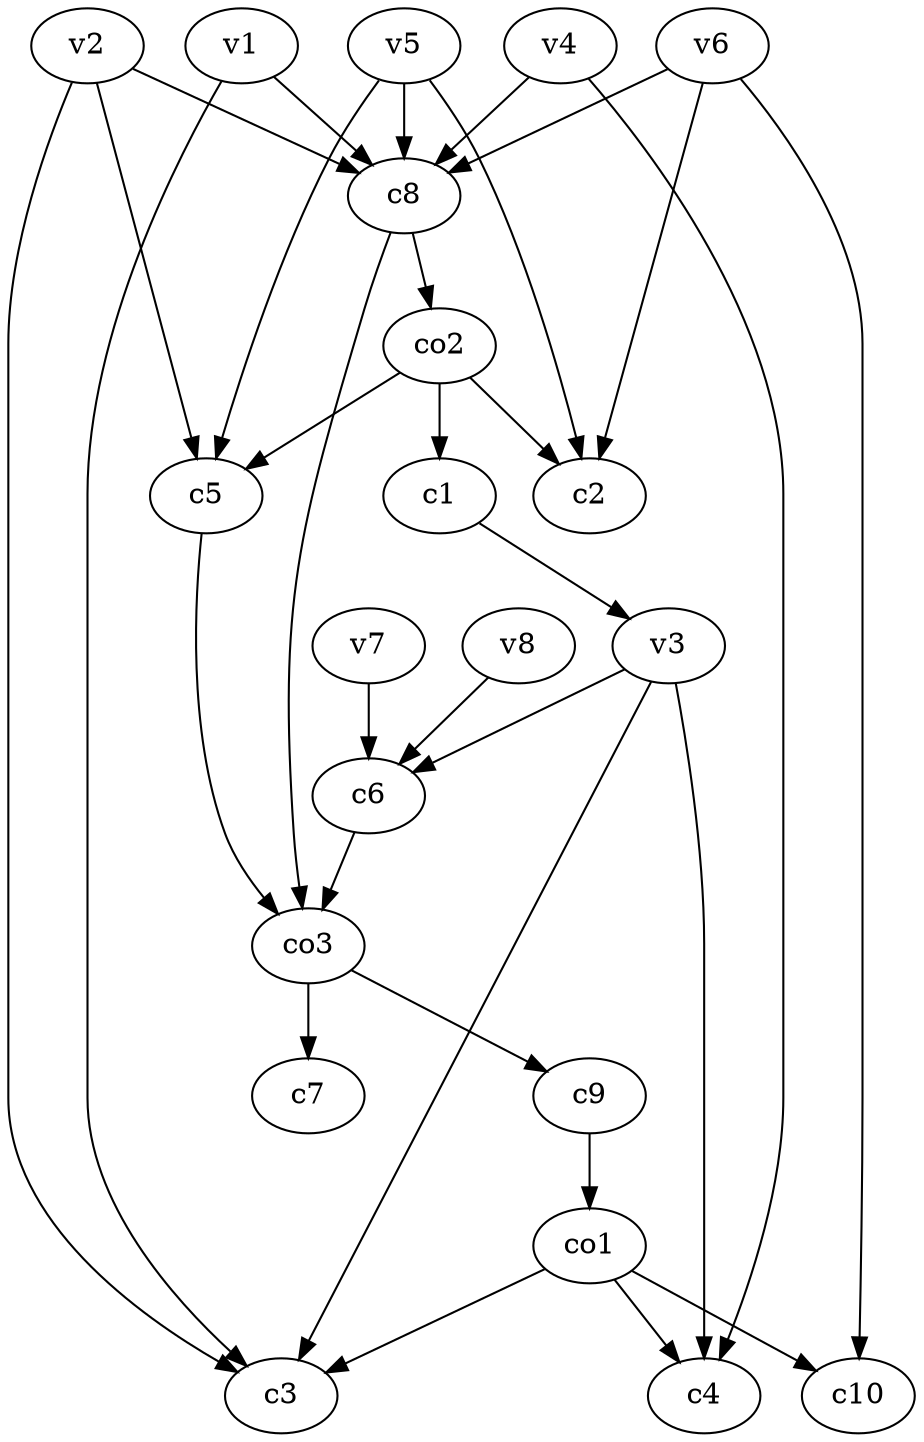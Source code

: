 strict digraph  {
c1;
c2;
c3;
c4;
c5;
c6;
c7;
c8;
c9;
c10;
v1;
v2;
v3;
v4;
v5;
v6;
v7;
v8;
co1;
co2;
co3;
c1 -> v3  [weight=1];
c5 -> co3  [weight=1];
c6 -> co3  [weight=1];
c8 -> co2  [weight=1];
c8 -> co3  [weight=1];
c9 -> co1  [weight=1];
v1 -> c3  [weight=1];
v1 -> c8  [weight=1];
v2 -> c5  [weight=1];
v2 -> c8  [weight=1];
v2 -> c3  [weight=1];
v3 -> c6  [weight=1];
v3 -> c4  [weight=1];
v3 -> c3  [weight=1];
v4 -> c4  [weight=1];
v4 -> c8  [weight=1];
v5 -> c8  [weight=1];
v5 -> c2  [weight=1];
v5 -> c5  [weight=1];
v6 -> c2  [weight=1];
v6 -> c8  [weight=1];
v6 -> c10  [weight=1];
v7 -> c6  [weight=1];
v8 -> c6  [weight=1];
co1 -> c3  [weight=1];
co1 -> c4  [weight=1];
co1 -> c10  [weight=1];
co2 -> c1  [weight=1];
co2 -> c2  [weight=1];
co2 -> c5  [weight=1];
co3 -> c7  [weight=1];
co3 -> c9  [weight=1];
}
